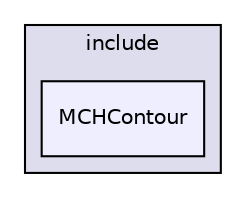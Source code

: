 digraph "/home/travis/build/AliceO2Group/AliceO2/Detectors/MUON/MCH/Contour/include/MCHContour" {
  bgcolor=transparent;
  compound=true
  node [ fontsize="10", fontname="Helvetica"];
  edge [ labelfontsize="10", labelfontname="Helvetica"];
  subgraph clusterdir_9f2188374d0b116536386373a4be906b {
    graph [ bgcolor="#ddddee", pencolor="black", label="include" fontname="Helvetica", fontsize="10", URL="dir_9f2188374d0b116536386373a4be906b.html"]
  dir_1bfc6f55dbc555b2c5b8a61d4e34668f [shape=box, label="MCHContour", style="filled", fillcolor="#eeeeff", pencolor="black", URL="dir_1bfc6f55dbc555b2c5b8a61d4e34668f.html"];
  }
}
